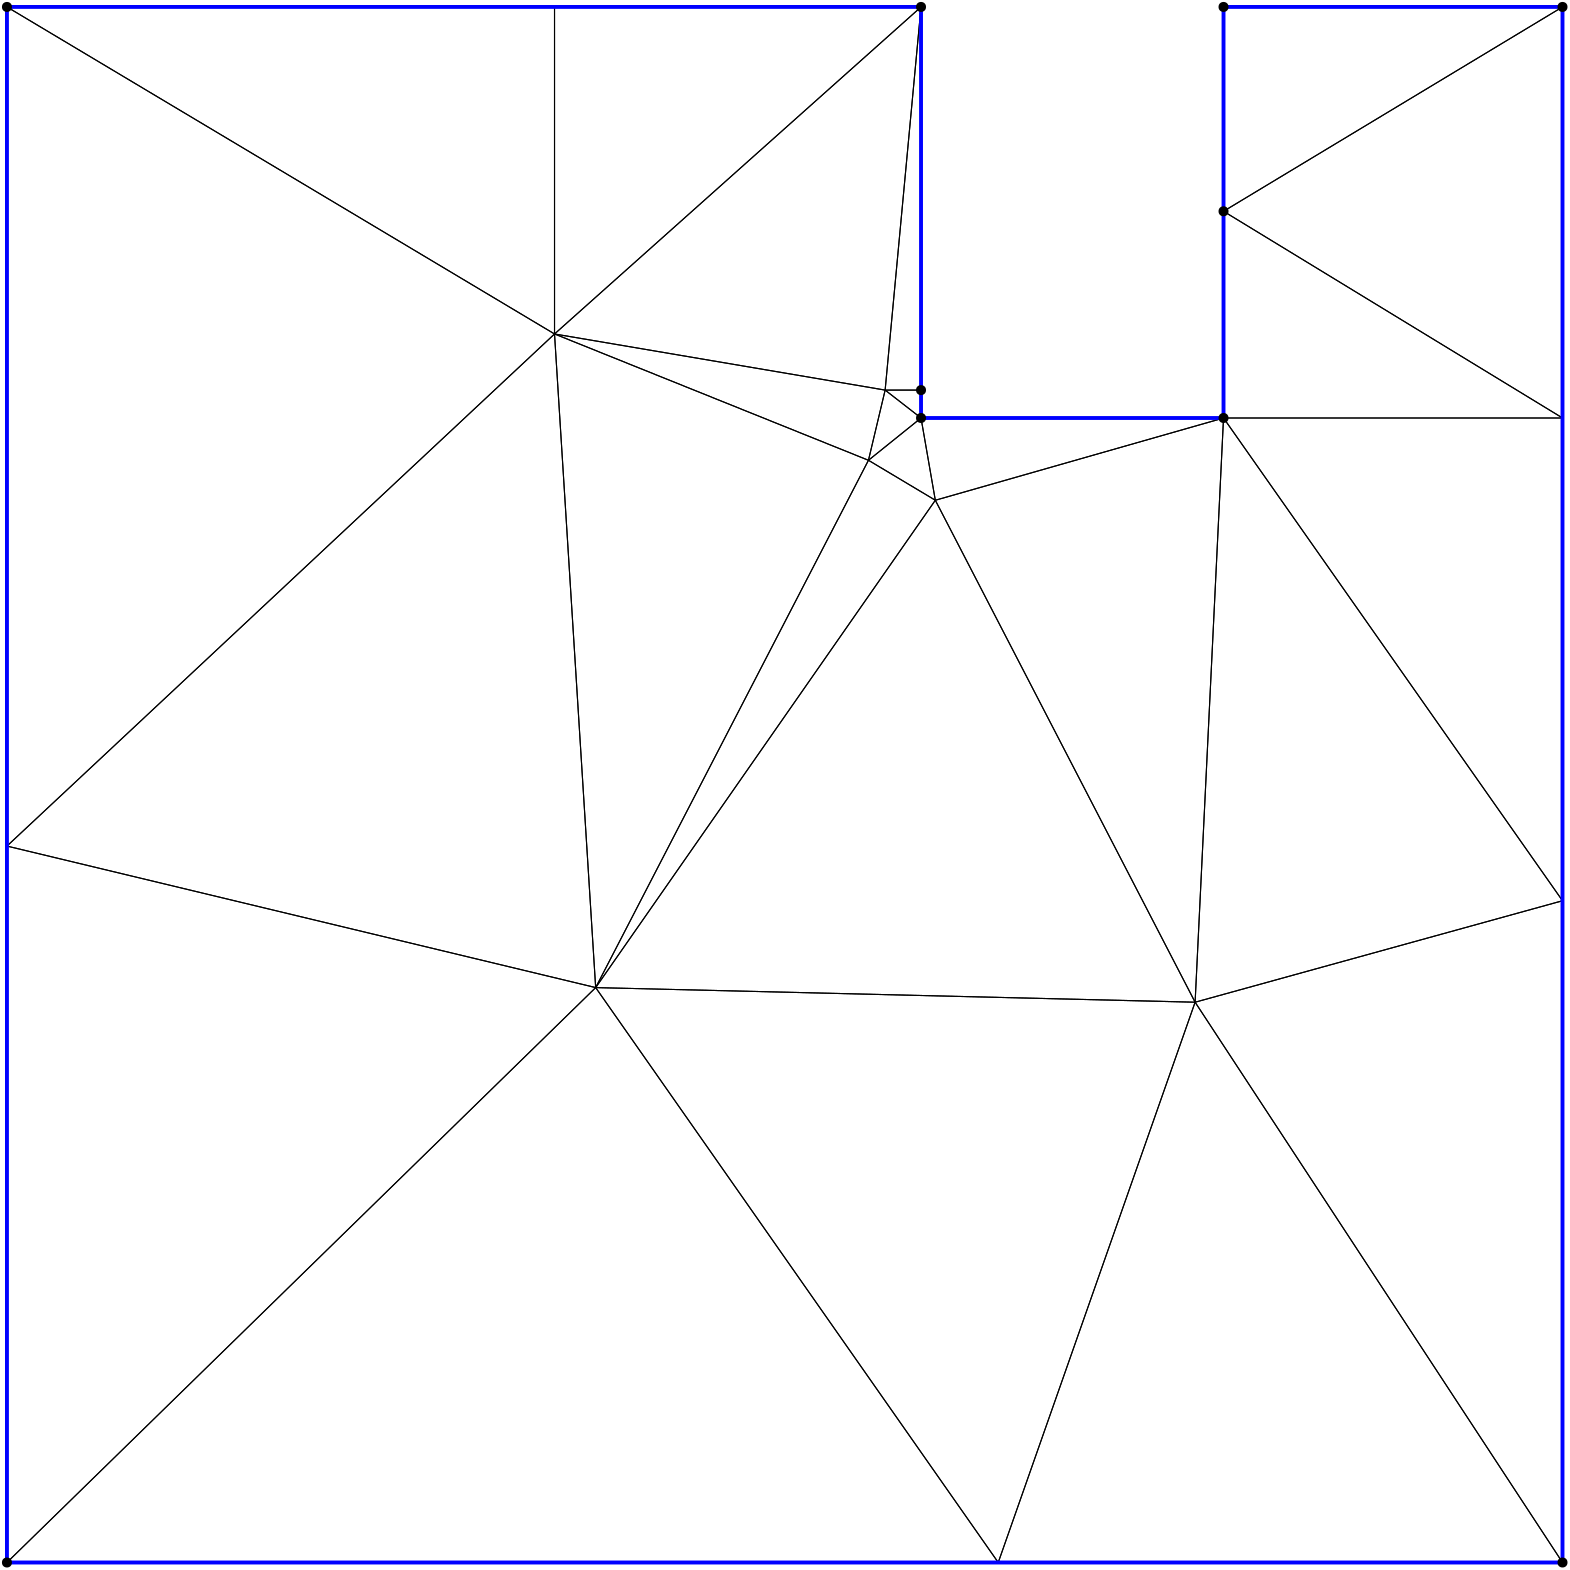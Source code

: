 <?xml version="1.0"?>
<!DOCTYPE ipe SYSTEM "ipe.dtd">
<ipe version="70218" creator="Ipe 7.2.24">
<info created="D:20221020151441" modified="D:20221020151441"/>
<ipestyle name="basic">
<symbol name="mark/disk(sx)" transformations="translations">
<path fill="sym-stroke">
0.6 0 0 0.6 0 0 e
</path>
</symbol>
<anglesize name="22.5 deg" value="22.5"/>
<anglesize name="30 deg" value="30"/>
<anglesize name="45 deg" value="45"/>
<anglesize name="60 deg" value="60"/>
<anglesize name="90 deg" value="90"/>
<arrowsize name="large" value="10"/>
<arrowsize name="small" value="5"/>
<arrowsize name="tiny" value="3"/>
<color name="blue" value="0 0 1"/>
<color name="gray" value="0.745"/>
<color name="green" value="0 1 0"/>
<color name="red" value="1 0 0"/>
<color name="pink" value="1 0.753 0.796"/>
<pen name="heavier" value="0.8"/>
<pen name="fat" value="1.4"/>
<pen name="ultrafat" value="2"/>
<gridsize name="16 pts (~6 mm)" value="16"/>
<gridsize name="32 pts (~12 mm)" value="32"/>
<gridsize name="4 pts" value="4"/>
<gridsize name="8 pts (~3 mm)" value="8"/>
<opacity name="10%" value="0.1"/>
<opacity name="25%" value="0.25"/>
<opacity name="50%" value="0.5"/>
<opacity name="75%" value="0.75"/>
<symbolsize name="large" value="5"/>
<symbolsize name="small" value="2"/>
<symbolsize name="tiny" value="1.1"/>
<textsize name="huge" value="\huge"/>
<textsize name="large" value="\large"/>
<textsize name="small" value="\small"/>
<textsize name="tiny" value="	iny"/>
<tiling name="falling" angle="-60" step="4" width="1"/>
<tiling name="rising" angle="30" step="4" width="1"/>
</ipestyle>
<page>
<layer name="hull"/>
<layer name="constraints"/>
<layer name="triangulation"/>
<layer name="obtuse"/>
<layer name="blub"/>
<layer name="problems"/>
<view layers="hull constraints triangulation obtuse blub" active="triangulation"/>
<path layer="triangulation" stroke="black">
345.069 832 m 
213.127 714.27 l 
</path>
<path layer="triangulation" stroke="black">
213.127 714.27 m 
332.149 694.063 l 
</path>
<path layer="triangulation" stroke="black">
332.149 694.063 m 
345.069 832 l 
</path>
<path layer="triangulation" stroke="black">
16 529.909 m 
16 272 l 
</path>
<path layer="triangulation" stroke="black">
16 272 m 
227.941 478.965 l 
</path>
<path layer="triangulation" stroke="black">
227.941 478.965 m 
16 529.909 l 
</path>
<path layer="triangulation" stroke="black">
213.127 832 m 
16 832 l 
</path>
<path layer="triangulation" stroke="black">
16 832 m 
213.127 714.27 l 
</path>
<path layer="triangulation" stroke="black">
213.127 714.27 m 
213.127 832 l 
</path>
<path layer="triangulation" stroke="black">
453.969 758.439 m 
576 832 l 
</path>
<path layer="triangulation" stroke="black">
576 832 m 
453.969 832 l 
</path>
<path layer="triangulation" stroke="black">
453.969 832 m 
453.969 758.439 l 
</path>
<path layer="triangulation" stroke="black">
443.74 473.705 m 
453.969 684.023 l 
</path>
<path layer="triangulation" stroke="black">
453.969 684.023 m 
350.214 654.411 l 
</path>
<path layer="triangulation" stroke="black">
350.214 654.411 m 
443.74 473.705 l 
</path>
<path layer="triangulation" stroke="black">
576 684.023 m 
453.969 758.439 l 
</path>
<path layer="triangulation" stroke="black">
453.969 758.439 m 
453.969 684.023 l 
</path>
<path layer="triangulation" stroke="black">
453.969 684.023 m 
576 684.023 l 
</path>
<path layer="triangulation" stroke="black">
350.214 654.411 m 
345.069 684.023 l 
</path>
<path layer="triangulation" stroke="black">
345.069 684.023 m 
326.143 668.799 l 
</path>
<path layer="triangulation" stroke="black">
326.143 668.799 m 
350.214 654.411 l 
</path>
<path layer="triangulation" stroke="black">
213.127 714.27 m 
16 529.909 l 
</path>
<path layer="triangulation" stroke="black">
16 529.909 m 
227.941 478.965 l 
</path>
<path layer="triangulation" stroke="black">
227.941 478.965 m 
213.127 714.27 l 
</path>
<path layer="triangulation" stroke="black">
443.74 473.705 m 
350.214 654.411 l 
</path>
<path layer="triangulation" stroke="black">
350.214 654.411 m 
227.941 478.965 l 
</path>
<path layer="triangulation" stroke="black">
227.941 478.965 m 
443.74 473.705 l 
</path>
<path layer="triangulation" stroke="black">
326.143 668.799 m 
213.127 714.27 l 
</path>
<path layer="triangulation" stroke="black">
213.127 714.27 m 
227.941 478.965 l 
</path>
<path layer="triangulation" stroke="black">
227.941 478.965 m 
326.143 668.799 l 
</path>
<path layer="triangulation" stroke="black">
350.214 654.411 m 
326.143 668.799 l 
</path>
<path layer="triangulation" stroke="black">
326.143 668.799 m 
227.941 478.965 l 
</path>
<path layer="triangulation" stroke="black">
227.941 478.965 m 
350.214 654.411 l 
</path>
<path layer="triangulation" stroke="black">
345.069 684.023 m 
345.069 694.063 l 
</path>
<path layer="triangulation" stroke="black">
345.069 694.063 m 
332.149 694.063 l 
</path>
<path layer="triangulation" stroke="black">
332.149 694.063 m 
345.069 684.023 l 
</path>
<path layer="triangulation" stroke="black">
332.149 694.063 m 
213.127 714.27 l 
</path>
<path layer="triangulation" stroke="black">
213.127 714.27 m 
326.143 668.799 l 
</path>
<path layer="triangulation" stroke="black">
326.143 668.799 m 
332.149 694.063 l 
</path>
<path layer="triangulation" stroke="black">
16 832 m 
16 529.909 l 
</path>
<path layer="triangulation" stroke="black">
16 529.909 m 
213.127 714.27 l 
</path>
<path layer="triangulation" stroke="black">
213.127 714.27 m 
16 832 l 
</path>
<path layer="triangulation" stroke="black">
345.069 832 m 
213.127 832 l 
</path>
<path layer="triangulation" stroke="black">
213.127 832 m 
213.127 714.27 l 
</path>
<path layer="triangulation" stroke="black">
213.127 714.27 m 
345.069 832 l 
</path>
<path layer="triangulation" stroke="black">
576 832 m 
453.969 758.439 l 
</path>
<path layer="triangulation" stroke="black">
453.969 758.439 m 
576 684.023 l 
</path>
<path layer="triangulation" stroke="black">
576 684.023 m 
576 832 l 
</path>
<path layer="triangulation" stroke="black">
345.069 684.023 m 
332.149 694.063 l 
</path>
<path layer="triangulation" stroke="black">
332.149 694.063 m 
326.143 668.799 l 
</path>
<path layer="triangulation" stroke="black">
326.143 668.799 m 
345.069 684.023 l 
</path>
<path layer="triangulation" stroke="black">
345.069 694.063 m 
345.069 832 l 
</path>
<path layer="triangulation" stroke="black">
345.069 832 m 
332.149 694.063 l 
</path>
<path layer="triangulation" stroke="black">
332.149 694.063 m 
345.069 694.063 l 
</path>
<path layer="triangulation" stroke="black">
443.74 473.705 m 
576 510.233 l 
</path>
<path layer="triangulation" stroke="black">
576 510.233 m 
453.969 684.023 l 
</path>
<path layer="triangulation" stroke="black">
453.969 684.023 m 
443.74 473.705 l 
</path>
<path layer="triangulation" stroke="black">
453.969 684.023 m 
345.069 684.023 l 
</path>
<path layer="triangulation" stroke="black">
345.069 684.023 m 
350.214 654.411 l 
</path>
<path layer="triangulation" stroke="black">
350.214 654.411 m 
453.969 684.023 l 
</path>
<path layer="triangulation" stroke="black">
576 684.023 m 
453.969 684.023 l 
</path>
<path layer="triangulation" stroke="black">
453.969 684.023 m 
576 510.233 l 
</path>
<path layer="triangulation" stroke="black">
576 510.233 m 
576 684.023 l 
</path>
<path layer="triangulation" stroke="black">
372.866 272 m 
443.74 473.705 l 
</path>
<path layer="triangulation" stroke="black">
443.74 473.705 m 
227.941 478.965 l 
</path>
<path layer="triangulation" stroke="black">
227.941 478.965 m 
372.866 272 l 
</path>
<path layer="triangulation" stroke="black">
576 272 m 
576 510.233 l 
</path>
<path layer="triangulation" stroke="black">
576 510.233 m 
443.74 473.705 l 
</path>
<path layer="triangulation" stroke="black">
443.74 473.705 m 
576 272 l 
</path>
<path layer="triangulation" stroke="black">
443.74 473.705 m 
372.866 272 l 
</path>
<path layer="triangulation" stroke="black">
372.866 272 m 
576 272 l 
</path>
<path layer="triangulation" stroke="black">
576 272 m 
443.74 473.705 l 
</path>
<path layer="triangulation" stroke="black">
227.941 478.965 m 
16 272 l 
</path>
<path layer="triangulation" stroke="black">
16 272 m 
372.866 272 l 
</path>
<path layer="triangulation" stroke="black">
372.866 272 m 
227.941 478.965 l 
</path>
<path layer="hull" stroke="blue" pen="fat">
16 272 m 
576 272 l 
</path>
<path layer="hull" stroke="blue" pen="fat">
576 272 m 
576 832 l 
</path>
<path layer="hull" stroke="blue" pen="fat">
576 832 m 
453.969 832 l 
</path>
<path layer="hull" stroke="blue" pen="fat">
453.969 832 m 
453.969 758.439 l 
</path>
<path layer="hull" stroke="blue" pen="fat">
453.969 758.439 m 
453.969 684.023 l 
</path>
<path layer="hull" stroke="blue" pen="fat">
453.969 684.023 m 
345.069 684.023 l 
</path>
<path layer="hull" stroke="blue" pen="fat">
345.069 684.023 m 
345.069 694.063 l 
</path>
<path layer="hull" stroke="blue" pen="fat">
345.069 694.063 m 
345.069 832 l 
</path>
<path layer="hull" stroke="blue" pen="fat">
345.069 832 m 
16 832 l 
</path>
<path layer="hull" stroke="blue" pen="fat">
16 832 m 
16 272 l 
</path>
<use layer="points" name="mark/disk(sx)" pos="16 272" size="normal" stroke="black"/>
<use layer="points" name="mark/disk(sx)" pos="576 272" size="normal" stroke="black"/>
<use layer="points" name="mark/disk(sx)" pos="576 832" size="normal" stroke="black"/>
<use layer="points" name="mark/disk(sx)" pos="453.969 832" size="normal" stroke="black"/>
<use layer="points" name="mark/disk(sx)" pos="453.969 758.439" size="normal" stroke="black"/>
<use layer="points" name="mark/disk(sx)" pos="453.969 684.023" size="normal" stroke="black"/>
<use layer="points" name="mark/disk(sx)" pos="345.069 684.023" size="normal" stroke="black"/>
<use layer="points" name="mark/disk(sx)" pos="345.069 694.063" size="normal" stroke="black"/>
<use layer="points" name="mark/disk(sx)" pos="345.069 832" size="normal" stroke="black"/>
<use layer="points" name="mark/disk(sx)" pos="16 832" size="normal" stroke="black"/>
</page>
</ipe>
